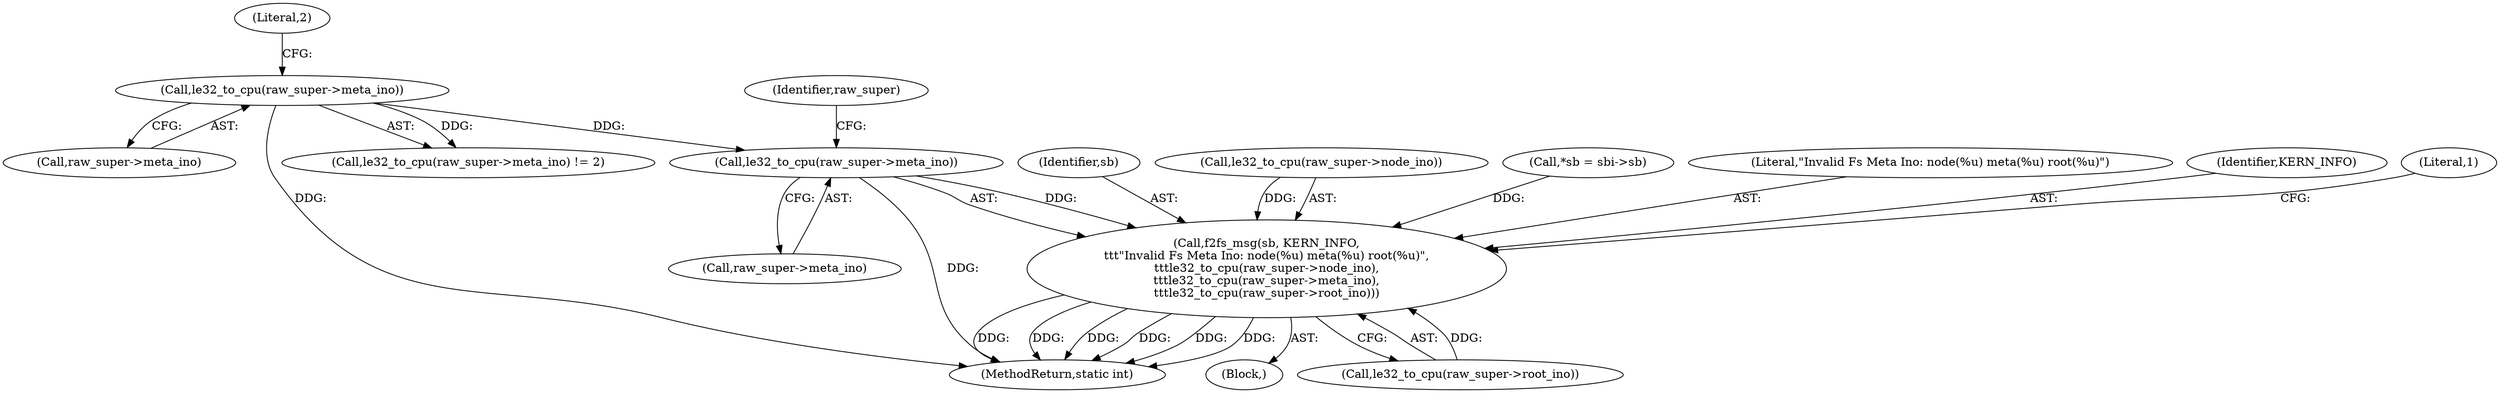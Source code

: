 digraph "0_linux_b9dd46188edc2f0d1f37328637860bb65a771124@pointer" {
"1000278" [label="(Call,le32_to_cpu(raw_super->meta_ino))"];
"1000258" [label="(Call,le32_to_cpu(raw_super->meta_ino))"];
"1000270" [label="(Call,f2fs_msg(sb, KERN_INFO,\n\t\t\t\"Invalid Fs Meta Ino: node(%u) meta(%u) root(%u)\",\n\t\t\tle32_to_cpu(raw_super->node_ino),\n\t\t\tle32_to_cpu(raw_super->meta_ino),\n\t\t\tle32_to_cpu(raw_super->root_ino)))"];
"1000271" [label="(Identifier,sb)"];
"1000259" [label="(Call,raw_super->meta_ino)"];
"1000274" [label="(Call,le32_to_cpu(raw_super->node_ino))"];
"1000314" [label="(MethodReturn,static int)"];
"1000258" [label="(Call,le32_to_cpu(raw_super->meta_ino))"];
"1000262" [label="(Literal,2)"];
"1000269" [label="(Block,)"];
"1000121" [label="(Call,*sb = sbi->sb)"];
"1000282" [label="(Call,le32_to_cpu(raw_super->root_ino))"];
"1000273" [label="(Literal,\"Invalid Fs Meta Ino: node(%u) meta(%u) root(%u)\")"];
"1000272" [label="(Identifier,KERN_INFO)"];
"1000278" [label="(Call,le32_to_cpu(raw_super->meta_ino))"];
"1000287" [label="(Literal,1)"];
"1000270" [label="(Call,f2fs_msg(sb, KERN_INFO,\n\t\t\t\"Invalid Fs Meta Ino: node(%u) meta(%u) root(%u)\",\n\t\t\tle32_to_cpu(raw_super->node_ino),\n\t\t\tle32_to_cpu(raw_super->meta_ino),\n\t\t\tle32_to_cpu(raw_super->root_ino)))"];
"1000257" [label="(Call,le32_to_cpu(raw_super->meta_ino) != 2)"];
"1000279" [label="(Call,raw_super->meta_ino)"];
"1000284" [label="(Identifier,raw_super)"];
"1000278" -> "1000270"  [label="AST: "];
"1000278" -> "1000279"  [label="CFG: "];
"1000279" -> "1000278"  [label="AST: "];
"1000284" -> "1000278"  [label="CFG: "];
"1000278" -> "1000314"  [label="DDG: "];
"1000278" -> "1000270"  [label="DDG: "];
"1000258" -> "1000278"  [label="DDG: "];
"1000258" -> "1000257"  [label="AST: "];
"1000258" -> "1000259"  [label="CFG: "];
"1000259" -> "1000258"  [label="AST: "];
"1000262" -> "1000258"  [label="CFG: "];
"1000258" -> "1000314"  [label="DDG: "];
"1000258" -> "1000257"  [label="DDG: "];
"1000270" -> "1000269"  [label="AST: "];
"1000270" -> "1000282"  [label="CFG: "];
"1000271" -> "1000270"  [label="AST: "];
"1000272" -> "1000270"  [label="AST: "];
"1000273" -> "1000270"  [label="AST: "];
"1000274" -> "1000270"  [label="AST: "];
"1000282" -> "1000270"  [label="AST: "];
"1000287" -> "1000270"  [label="CFG: "];
"1000270" -> "1000314"  [label="DDG: "];
"1000270" -> "1000314"  [label="DDG: "];
"1000270" -> "1000314"  [label="DDG: "];
"1000270" -> "1000314"  [label="DDG: "];
"1000270" -> "1000314"  [label="DDG: "];
"1000270" -> "1000314"  [label="DDG: "];
"1000121" -> "1000270"  [label="DDG: "];
"1000274" -> "1000270"  [label="DDG: "];
"1000282" -> "1000270"  [label="DDG: "];
}
